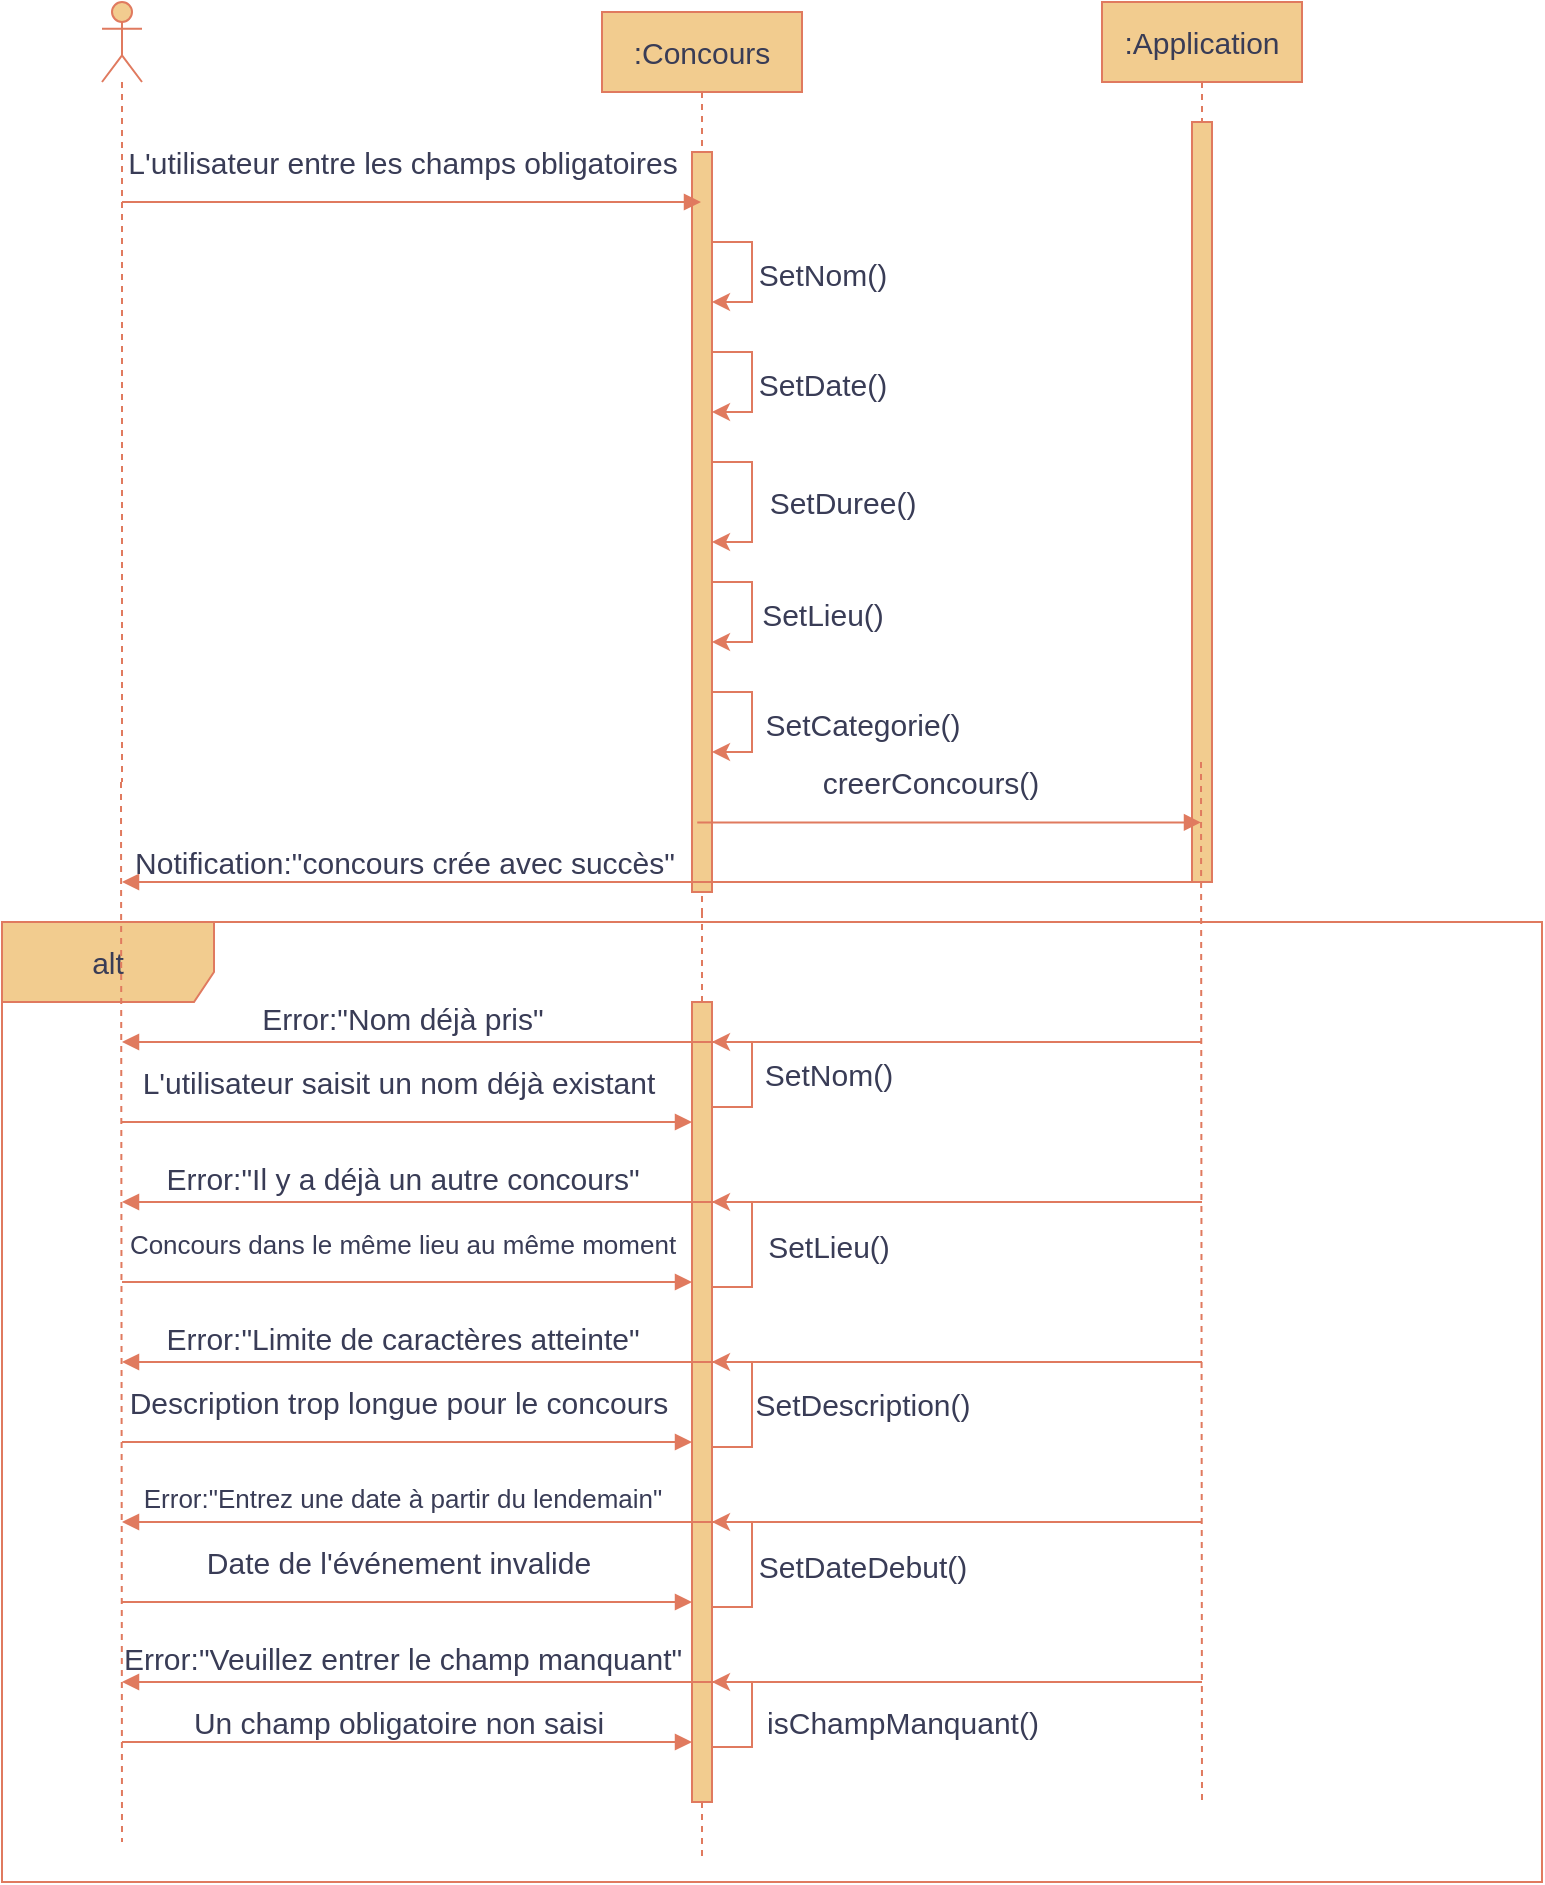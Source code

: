 <mxfile version="24.5.1" type="github">
  <diagram name="Page-1" id="fdAoEQVvMbO95dPxKYBk">
    <mxGraphModel dx="2037" dy="634" grid="1" gridSize="10" guides="1" tooltips="1" connect="1" arrows="1" fold="1" page="1" pageScale="1" pageWidth="827" pageHeight="1169" math="0" shadow="0">
      <root>
        <mxCell id="0" />
        <mxCell id="1" parent="0" />
        <mxCell id="YwSZnxOSZAGfmVUnm9KU-13" value="" style="shape=umlLifeline;perimeter=lifelinePerimeter;whiteSpace=wrap;html=1;container=1;dropTarget=0;collapsible=0;recursiveResize=0;outlineConnect=0;portConstraint=eastwest;newEdgeStyle={&quot;curved&quot;:0,&quot;rounded&quot;:0};participant=umlActor;fontSize=15;labelBackgroundColor=none;fillColor=#F2CC8F;strokeColor=#E07A5F;fontColor=#393C56;" parent="1" vertex="1">
          <mxGeometry x="40" y="240" width="20" height="390" as="geometry" />
        </mxCell>
        <mxCell id="YwSZnxOSZAGfmVUnm9KU-17" value=":Concours" style="shape=umlLifeline;perimeter=lifelinePerimeter;whiteSpace=wrap;html=1;container=1;dropTarget=0;collapsible=0;recursiveResize=0;outlineConnect=0;portConstraint=eastwest;newEdgeStyle={&quot;curved&quot;:0,&quot;rounded&quot;:0};fontSize=15;labelBackgroundColor=none;fillColor=#F2CC8F;strokeColor=#E07A5F;fontColor=#393C56;" parent="1" vertex="1">
          <mxGeometry x="290" y="245" width="100" height="450" as="geometry" />
        </mxCell>
        <mxCell id="YwSZnxOSZAGfmVUnm9KU-18" value="&lt;span style=&quot;color: rgba(0, 0, 0, 0); font-family: monospace; font-size: 0px; text-align: start;&quot;&gt;%3CmxGraphModel%3E%3Croot%3E%3CmxCell%20id%3D%220%22%2F%3E%3CmxCell%20id%3D%221%22%20parent%3D%220%22%2F%3E%3CmxCell%20id%3D%222%22%20value%3D%22%22%20style%3D%22edgeStyle%3DsegmentEdgeStyle%3BendArrow%3Dclassic%3Bhtml%3D1%3Bcurved%3D0%3Brounded%3D0%3BendSize%3D8%3BstartSize%3D8%3BstrokeColor%3D%23E07A5F%3BfontColor%3D%23393C56%3BfillColor%3D%23F2CC8F%3BexitX%3D0.861%3BexitY%3D0.206%3BexitDx%3D0%3BexitDy%3D0%3BexitPerimeter%3D0%3B%22%20edge%3D%221%22%20parent%3D%221%22%3E%3CmxGeometry%20width%3D%2250%22%20height%3D%2250%22%20relative%3D%221%22%20as%3D%22geometry%22%3E%3CmxPoint%20x%3D%22344%22%20y%3D%22362%22%20as%3D%22sourcePoint%22%2F%3E%3CmxPoint%20x%3D%22445%22%20y%3D%22400%22%20as%3D%22targetPoint%22%2F%3E%3C%2FmxGeometry%3E%3C%2FmxCell%3E%3CmxCell%20id%3D%223%22%20value%3D%22%26lt%3Bspan%20style%3D%26quot%3Bfont-size%3A%2015px%3B%20background-color%3A%20rgb(251%2C%20251%2C%20251)%3B%26quot%3B%26gt%3BsetNom()%26lt%3B%2Fspan%26gt%3B%22%20style%3D%22edgeLabel%3Bhtml%3D1%3Balign%3Dcenter%3BverticalAlign%3Dmiddle%3Bresizable%3D0%3Bpoints%3D%5B%5D%3BstrokeColor%3D%23E07A5F%3BfontColor%3D%23393C56%3BfillColor%3D%23F2CC8F%3B%22%20vertex%3D%221%22%20connectable%3D%220%22%20parent%3D%222%22%3E%3CmxGeometry%20x%3D%220.72%22%20y%3D%22-1%22%20relative%3D%221%22%20as%3D%22geometry%22%3E%3CmxPoint%20x%3D%2246%22%20y%3D%22-1%22%20as%3D%22offset%22%2F%3E%3C%2FmxGeometry%3E%3C%2FmxCell%3E%3C%2Froot%3E%3C%2FmxGraphModel%3E&lt;/span&gt;" style="html=1;points=[[0,0,0,0,5],[0,1,0,0,-5],[1,0,0,0,5],[1,1,0,0,-5]];perimeter=orthogonalPerimeter;outlineConnect=0;targetShapes=umlLifeline;portConstraint=eastwest;newEdgeStyle={&quot;curved&quot;:0,&quot;rounded&quot;:0};fontSize=15;labelBackgroundColor=none;fillColor=#F2CC8F;strokeColor=#E07A5F;fontColor=#393C56;" parent="YwSZnxOSZAGfmVUnm9KU-17" vertex="1">
          <mxGeometry x="45" y="70" width="10" height="370" as="geometry" />
        </mxCell>
        <mxCell id="6GCMAw3Al3JXhv_3c7TU-80" style="edgeStyle=orthogonalEdgeStyle;rounded=0;orthogonalLoop=1;jettySize=auto;html=1;curved=0;strokeColor=#E07A5F;fontColor=#393C56;fillColor=#F2CC8F;" parent="YwSZnxOSZAGfmVUnm9KU-17" source="YwSZnxOSZAGfmVUnm9KU-18" target="YwSZnxOSZAGfmVUnm9KU-18" edge="1">
          <mxGeometry relative="1" as="geometry">
            <Array as="points">
              <mxPoint x="75" y="115" />
              <mxPoint x="75" y="145" />
            </Array>
          </mxGeometry>
        </mxCell>
        <mxCell id="6GCMAw3Al3JXhv_3c7TU-81" value="SetNom()" style="edgeLabel;html=1;align=center;verticalAlign=middle;resizable=0;points=[];strokeColor=#E07A5F;fontColor=#393C56;fillColor=#F2CC8F;fontSize=15;" parent="6GCMAw3Al3JXhv_3c7TU-80" vertex="1" connectable="0">
          <mxGeometry x="-0.135" y="1" relative="1" as="geometry">
            <mxPoint x="34" y="5" as="offset" />
          </mxGeometry>
        </mxCell>
        <mxCell id="6GCMAw3Al3JXhv_3c7TU-92" style="edgeStyle=orthogonalEdgeStyle;rounded=0;orthogonalLoop=1;jettySize=auto;html=1;curved=0;strokeColor=#E07A5F;fontColor=#393C56;fillColor=#F2CC8F;" parent="YwSZnxOSZAGfmVUnm9KU-17" source="YwSZnxOSZAGfmVUnm9KU-18" target="YwSZnxOSZAGfmVUnm9KU-18" edge="1">
          <mxGeometry relative="1" as="geometry">
            <mxPoint x="55" y="235" as="sourcePoint" />
            <mxPoint x="55" y="265" as="targetPoint" />
            <Array as="points">
              <mxPoint x="75" y="225" />
              <mxPoint x="75" y="265" />
            </Array>
          </mxGeometry>
        </mxCell>
        <mxCell id="6GCMAw3Al3JXhv_3c7TU-93" value="SetDuree()" style="edgeLabel;html=1;align=center;verticalAlign=middle;resizable=0;points=[];strokeColor=#E07A5F;fontColor=#393C56;fillColor=#F2CC8F;fontSize=15;" parent="6GCMAw3Al3JXhv_3c7TU-92" vertex="1" connectable="0">
          <mxGeometry x="-0.135" y="1" relative="1" as="geometry">
            <mxPoint x="44" y="5" as="offset" />
          </mxGeometry>
        </mxCell>
        <mxCell id="6GCMAw3Al3JXhv_3c7TU-94" style="edgeStyle=orthogonalEdgeStyle;rounded=0;orthogonalLoop=1;jettySize=auto;html=1;curved=0;strokeColor=#E07A5F;fontColor=#393C56;fillColor=#F2CC8F;" parent="YwSZnxOSZAGfmVUnm9KU-17" source="YwSZnxOSZAGfmVUnm9KU-18" target="YwSZnxOSZAGfmVUnm9KU-18" edge="1">
          <mxGeometry relative="1" as="geometry">
            <mxPoint x="55" y="285" as="sourcePoint" />
            <mxPoint x="55" y="315" as="targetPoint" />
            <Array as="points">
              <mxPoint x="75" y="285" />
              <mxPoint x="75" y="315" />
            </Array>
          </mxGeometry>
        </mxCell>
        <mxCell id="6GCMAw3Al3JXhv_3c7TU-95" value="SetLieu()" style="edgeLabel;html=1;align=center;verticalAlign=middle;resizable=0;points=[];strokeColor=#E07A5F;fontColor=#393C56;fillColor=#F2CC8F;fontSize=15;" parent="6GCMAw3Al3JXhv_3c7TU-94" vertex="1" connectable="0">
          <mxGeometry x="-0.135" y="1" relative="1" as="geometry">
            <mxPoint x="34" y="5" as="offset" />
          </mxGeometry>
        </mxCell>
        <mxCell id="YwSZnxOSZAGfmVUnm9KU-19" value="" style="html=1;verticalAlign=bottom;endArrow=block;curved=0;rounded=0;fontSize=15;labelBackgroundColor=none;strokeColor=#E07A5F;fontColor=default;" parent="1" target="YwSZnxOSZAGfmVUnm9KU-17" edge="1">
          <mxGeometry width="80" relative="1" as="geometry">
            <mxPoint x="50" y="340" as="sourcePoint" />
            <mxPoint x="320" y="340" as="targetPoint" />
          </mxGeometry>
        </mxCell>
        <mxCell id="YwSZnxOSZAGfmVUnm9KU-23" value="L&#39;utilisateur entre les champs obligatoires" style="edgeLabel;html=1;align=center;verticalAlign=middle;resizable=0;points=[];fontSize=15;labelBackgroundColor=none;fontColor=#393C56;" parent="YwSZnxOSZAGfmVUnm9KU-19" vertex="1" connectable="0">
          <mxGeometry x="-0.076" y="4" relative="1" as="geometry">
            <mxPoint x="6" y="-16" as="offset" />
          </mxGeometry>
        </mxCell>
        <mxCell id="YwSZnxOSZAGfmVUnm9KU-20" value=":Application" style="shape=umlLifeline;perimeter=lifelinePerimeter;whiteSpace=wrap;html=1;container=1;dropTarget=0;collapsible=0;recursiveResize=0;outlineConnect=0;portConstraint=eastwest;newEdgeStyle={&quot;curved&quot;:0,&quot;rounded&quot;:0};fontSize=15;labelBackgroundColor=none;fillColor=#F2CC8F;strokeColor=#E07A5F;fontColor=#393C56;" parent="1" vertex="1">
          <mxGeometry x="540" y="240" width="100" height="440" as="geometry" />
        </mxCell>
        <mxCell id="YwSZnxOSZAGfmVUnm9KU-21" value="" style="html=1;points=[[0,0,0,0,5],[0,1,0,0,-5],[1,0,0,0,5],[1,1,0,0,-5]];perimeter=orthogonalPerimeter;outlineConnect=0;targetShapes=umlLifeline;portConstraint=eastwest;newEdgeStyle={&quot;curved&quot;:0,&quot;rounded&quot;:0};fontSize=15;labelBackgroundColor=none;fillColor=#F2CC8F;strokeColor=#E07A5F;fontColor=#393C56;" parent="YwSZnxOSZAGfmVUnm9KU-20" vertex="1">
          <mxGeometry x="45" y="60" width="10" height="380" as="geometry" />
        </mxCell>
        <mxCell id="9qj4UcXm1KwkEZ2GntjI-13" value="" style="endArrow=none;dashed=1;html=1;rounded=0;labelBackgroundColor=none;strokeColor=#E07A5F;fontColor=default;" parent="1" source="YwSZnxOSZAGfmVUnm9KU-17" edge="1">
          <mxGeometry width="50" height="50" relative="1" as="geometry">
            <mxPoint x="340" y="625" as="sourcePoint" />
            <mxPoint x="340" y="625" as="targetPoint" />
          </mxGeometry>
        </mxCell>
        <mxCell id="6GCMAw3Al3JXhv_3c7TU-46" value="&lt;font style=&quot;font-size: 15px;&quot;&gt;alt&lt;/font&gt;" style="shape=umlFrame;whiteSpace=wrap;html=1;pointerEvents=0;width=106;height=40;labelBackgroundColor=none;fillColor=#F2CC8F;strokeColor=#E07A5F;fontColor=#393C56;" parent="1" vertex="1">
          <mxGeometry x="-10" y="700" width="770" height="480" as="geometry" />
        </mxCell>
        <mxCell id="6GCMAw3Al3JXhv_3c7TU-58" value="" style="endArrow=none;dashed=1;html=1;rounded=0;labelBackgroundColor=none;strokeColor=#E07A5F;fontColor=default;" parent="1" edge="1">
          <mxGeometry width="50" height="50" relative="1" as="geometry">
            <mxPoint x="49.5" y="630" as="sourcePoint" />
            <mxPoint x="50" y="1160" as="targetPoint" />
          </mxGeometry>
        </mxCell>
        <mxCell id="6GCMAw3Al3JXhv_3c7TU-25" value="" style="endArrow=none;dashed=1;html=1;rounded=0;labelBackgroundColor=none;strokeColor=#E07A5F;fontColor=default;" parent="1" source="6GCMAw3Al3JXhv_3c7TU-139" edge="1">
          <mxGeometry width="50" height="50" relative="1" as="geometry">
            <mxPoint x="340" y="620" as="sourcePoint" />
            <mxPoint x="340" y="1170" as="targetPoint" />
          </mxGeometry>
        </mxCell>
        <mxCell id="6GCMAw3Al3JXhv_3c7TU-90" style="edgeStyle=orthogonalEdgeStyle;rounded=0;orthogonalLoop=1;jettySize=auto;html=1;curved=0;strokeColor=#E07A5F;fontColor=#393C56;fillColor=#F2CC8F;" parent="1" source="YwSZnxOSZAGfmVUnm9KU-18" edge="1">
          <mxGeometry relative="1" as="geometry">
            <mxPoint x="345" y="415" as="sourcePoint" />
            <mxPoint x="345" y="445" as="targetPoint" />
            <Array as="points">
              <mxPoint x="365" y="415" />
              <mxPoint x="365" y="445" />
            </Array>
          </mxGeometry>
        </mxCell>
        <mxCell id="6GCMAw3Al3JXhv_3c7TU-91" value="SetDate()" style="edgeLabel;html=1;align=center;verticalAlign=middle;resizable=0;points=[];strokeColor=#E07A5F;fontColor=#393C56;fillColor=#F2CC8F;fontSize=15;" parent="6GCMAw3Al3JXhv_3c7TU-90" vertex="1" connectable="0">
          <mxGeometry x="-0.135" y="1" relative="1" as="geometry">
            <mxPoint x="34" y="5" as="offset" />
          </mxGeometry>
        </mxCell>
        <mxCell id="6GCMAw3Al3JXhv_3c7TU-96" style="edgeStyle=orthogonalEdgeStyle;rounded=0;orthogonalLoop=1;jettySize=auto;html=1;curved=0;strokeColor=#E07A5F;fontColor=#393C56;fillColor=#F2CC8F;" parent="1" edge="1">
          <mxGeometry relative="1" as="geometry">
            <mxPoint x="345" y="585" as="sourcePoint" />
            <mxPoint x="345" y="615" as="targetPoint" />
            <Array as="points">
              <mxPoint x="365" y="585" />
              <mxPoint x="365" y="615" />
            </Array>
          </mxGeometry>
        </mxCell>
        <mxCell id="6GCMAw3Al3JXhv_3c7TU-97" value="SetCategorie()" style="edgeLabel;html=1;align=center;verticalAlign=middle;resizable=0;points=[];strokeColor=#E07A5F;fontColor=#393C56;fillColor=#F2CC8F;fontSize=15;" parent="6GCMAw3Al3JXhv_3c7TU-96" vertex="1" connectable="0">
          <mxGeometry x="-0.135" y="1" relative="1" as="geometry">
            <mxPoint x="54" y="5" as="offset" />
          </mxGeometry>
        </mxCell>
        <mxCell id="6GCMAw3Al3JXhv_3c7TU-100" value="" style="html=1;verticalAlign=bottom;endArrow=block;curved=0;rounded=0;fontSize=15;labelBackgroundColor=none;strokeColor=#E07A5F;fontColor=default;exitX=0.261;exitY=0.906;exitDx=0;exitDy=0;exitPerimeter=0;" parent="1" source="YwSZnxOSZAGfmVUnm9KU-18" target="YwSZnxOSZAGfmVUnm9KU-20" edge="1">
          <mxGeometry width="80" relative="1" as="geometry">
            <mxPoint x="345" y="650" as="sourcePoint" />
            <mxPoint x="580" y="650" as="targetPoint" />
          </mxGeometry>
        </mxCell>
        <mxCell id="6GCMAw3Al3JXhv_3c7TU-101" value="creerConcours()" style="edgeLabel;html=1;align=center;verticalAlign=middle;resizable=0;points=[];fontSize=15;labelBackgroundColor=none;fontColor=#393C56;" parent="6GCMAw3Al3JXhv_3c7TU-100" vertex="1" connectable="0">
          <mxGeometry x="-0.076" y="4" relative="1" as="geometry">
            <mxPoint y="-16" as="offset" />
          </mxGeometry>
        </mxCell>
        <mxCell id="6GCMAw3Al3JXhv_3c7TU-103" value="" style="endArrow=none;dashed=1;html=1;rounded=0;labelBackgroundColor=none;strokeColor=#E07A5F;fontColor=default;" parent="1" edge="1">
          <mxGeometry width="50" height="50" relative="1" as="geometry">
            <mxPoint x="589.5" y="620" as="sourcePoint" />
            <mxPoint x="590" y="1140" as="targetPoint" />
          </mxGeometry>
        </mxCell>
        <mxCell id="6GCMAw3Al3JXhv_3c7TU-104" value="" style="html=1;verticalAlign=bottom;endArrow=block;curved=0;rounded=0;fontSize=15;labelBackgroundColor=none;strokeColor=#E07A5F;fontColor=default;" parent="1" source="YwSZnxOSZAGfmVUnm9KU-20" edge="1">
          <mxGeometry width="80" relative="1" as="geometry">
            <mxPoint x="590" y="680" as="sourcePoint" />
            <mxPoint x="50" y="680" as="targetPoint" />
          </mxGeometry>
        </mxCell>
        <mxCell id="6GCMAw3Al3JXhv_3c7TU-105" value="Notification:&quot;concours crée avec succès&quot;" style="edgeLabel;html=1;align=center;verticalAlign=middle;resizable=0;points=[];fontSize=15;labelBackgroundColor=none;fontColor=#393C56;" parent="6GCMAw3Al3JXhv_3c7TU-104" vertex="1" connectable="0">
          <mxGeometry x="-0.076" y="4" relative="1" as="geometry">
            <mxPoint x="-150" y="-14" as="offset" />
          </mxGeometry>
        </mxCell>
        <mxCell id="6GCMAw3Al3JXhv_3c7TU-107" value="" style="html=1;verticalAlign=bottom;endArrow=block;curved=0;rounded=0;fontSize=15;labelBackgroundColor=none;strokeColor=#E07A5F;fontColor=default;" parent="1" edge="1">
          <mxGeometry width="80" relative="1" as="geometry">
            <mxPoint x="50" y="800" as="sourcePoint" />
            <mxPoint x="335" y="800" as="targetPoint" />
          </mxGeometry>
        </mxCell>
        <mxCell id="6GCMAw3Al3JXhv_3c7TU-108" value="L&#39;utilisateur saisit un nom déjà existant" style="edgeLabel;html=1;align=center;verticalAlign=middle;resizable=0;points=[];fontSize=15;labelBackgroundColor=none;fontColor=#393C56;" parent="6GCMAw3Al3JXhv_3c7TU-107" vertex="1" connectable="0">
          <mxGeometry x="-0.076" y="4" relative="1" as="geometry">
            <mxPoint x="6" y="-16" as="offset" />
          </mxGeometry>
        </mxCell>
        <mxCell id="6GCMAw3Al3JXhv_3c7TU-109" value="" style="html=1;verticalAlign=bottom;endArrow=block;curved=0;rounded=0;fontSize=15;labelBackgroundColor=none;strokeColor=#E07A5F;fontColor=default;" parent="1" edge="1" target="6GCMAw3Al3JXhv_3c7TU-139">
          <mxGeometry width="80" relative="1" as="geometry">
            <mxPoint x="50" y="880" as="sourcePoint" />
            <mxPoint x="310" y="880" as="targetPoint" />
          </mxGeometry>
        </mxCell>
        <mxCell id="6GCMAw3Al3JXhv_3c7TU-110" value="&lt;font style=&quot;font-size: 13px;&quot;&gt;Concours dans le même lieu au même moment&lt;/font&gt;" style="edgeLabel;html=1;align=center;verticalAlign=middle;resizable=0;points=[];fontSize=15;labelBackgroundColor=none;fontColor=#393C56;" parent="6GCMAw3Al3JXhv_3c7TU-109" vertex="1" connectable="0">
          <mxGeometry x="-0.076" y="4" relative="1" as="geometry">
            <mxPoint x="8" y="-16" as="offset" />
          </mxGeometry>
        </mxCell>
        <mxCell id="6GCMAw3Al3JXhv_3c7TU-111" value="" style="html=1;verticalAlign=bottom;endArrow=block;curved=0;rounded=0;fontSize=15;labelBackgroundColor=none;strokeColor=#E07A5F;fontColor=default;" parent="1" edge="1">
          <mxGeometry width="80" relative="1" as="geometry">
            <mxPoint x="50" y="1110" as="sourcePoint" />
            <mxPoint x="335" y="1110" as="targetPoint" />
          </mxGeometry>
        </mxCell>
        <mxCell id="6GCMAw3Al3JXhv_3c7TU-112" value="&lt;font style=&quot;font-size: 15px;&quot;&gt;Un champ obligatoire non saisi&lt;/font&gt;" style="edgeLabel;html=1;align=center;verticalAlign=middle;resizable=0;points=[];fontSize=12.5;labelBackgroundColor=none;fontColor=#393C56;" parent="6GCMAw3Al3JXhv_3c7TU-111" vertex="1" connectable="0">
          <mxGeometry x="-0.076" y="4" relative="1" as="geometry">
            <mxPoint x="6" y="-6" as="offset" />
          </mxGeometry>
        </mxCell>
        <mxCell id="6GCMAw3Al3JXhv_3c7TU-113" value="" style="html=1;verticalAlign=bottom;endArrow=block;curved=0;rounded=0;fontSize=15;labelBackgroundColor=none;strokeColor=#E07A5F;fontColor=default;" parent="1" edge="1">
          <mxGeometry width="80" relative="1" as="geometry">
            <mxPoint x="50" y="960" as="sourcePoint" />
            <mxPoint x="335" y="960" as="targetPoint" />
          </mxGeometry>
        </mxCell>
        <mxCell id="6GCMAw3Al3JXhv_3c7TU-114" value="Description trop longue pour le concours" style="edgeLabel;html=1;align=center;verticalAlign=middle;resizable=0;points=[];fontSize=15;labelBackgroundColor=none;fontColor=#393C56;" parent="6GCMAw3Al3JXhv_3c7TU-113" vertex="1" connectable="0">
          <mxGeometry x="-0.076" y="4" relative="1" as="geometry">
            <mxPoint x="6" y="-16" as="offset" />
          </mxGeometry>
        </mxCell>
        <mxCell id="6GCMAw3Al3JXhv_3c7TU-115" value="" style="html=1;verticalAlign=bottom;endArrow=block;curved=0;rounded=0;fontSize=15;labelBackgroundColor=none;strokeColor=#E07A5F;fontColor=default;" parent="1" edge="1">
          <mxGeometry width="80" relative="1" as="geometry">
            <mxPoint x="50" y="1040" as="sourcePoint" />
            <mxPoint x="335" y="1040" as="targetPoint" />
          </mxGeometry>
        </mxCell>
        <mxCell id="6GCMAw3Al3JXhv_3c7TU-116" value="Date de l&#39;événement invalide" style="edgeLabel;html=1;align=center;verticalAlign=middle;resizable=0;points=[];fontSize=15;labelBackgroundColor=none;fontColor=#393C56;" parent="6GCMAw3Al3JXhv_3c7TU-115" vertex="1" connectable="0">
          <mxGeometry x="-0.076" y="4" relative="1" as="geometry">
            <mxPoint x="6" y="-16" as="offset" />
          </mxGeometry>
        </mxCell>
        <mxCell id="6GCMAw3Al3JXhv_3c7TU-140" value="" style="endArrow=none;dashed=1;html=1;rounded=0;labelBackgroundColor=none;strokeColor=#E07A5F;fontColor=default;" parent="1" source="YwSZnxOSZAGfmVUnm9KU-17" target="6GCMAw3Al3JXhv_3c7TU-139" edge="1">
          <mxGeometry width="50" height="50" relative="1" as="geometry">
            <mxPoint x="340" y="695" as="sourcePoint" />
            <mxPoint x="340" y="1080" as="targetPoint" />
          </mxGeometry>
        </mxCell>
        <mxCell id="6GCMAw3Al3JXhv_3c7TU-139" value="&lt;span style=&quot;color: rgba(0, 0, 0, 0); font-family: monospace; font-size: 0px; text-align: start;&quot;&gt;%3CmxGraphModel%3E%3Croot%3E%3CmxCell%20id%3D%220%22%2F%3E%3CmxCell%20id%3D%221%22%20parent%3D%220%22%2F%3E%3CmxCell%20id%3D%222%22%20value%3D%22%22%20style%3D%22edgeStyle%3DsegmentEdgeStyle%3BendArrow%3Dclassic%3Bhtml%3D1%3Bcurved%3D0%3Brounded%3D0%3BendSize%3D8%3BstartSize%3D8%3BstrokeColor%3D%23E07A5F%3BfontColor%3D%23393C56%3BfillColor%3D%23F2CC8F%3BexitX%3D0.861%3BexitY%3D0.206%3BexitDx%3D0%3BexitDy%3D0%3BexitPerimeter%3D0%3B%22%20edge%3D%221%22%20parent%3D%221%22%3E%3CmxGeometry%20width%3D%2250%22%20height%3D%2250%22%20relative%3D%221%22%20as%3D%22geometry%22%3E%3CmxPoint%20x%3D%22344%22%20y%3D%22362%22%20as%3D%22sourcePoint%22%2F%3E%3CmxPoint%20x%3D%22445%22%20y%3D%22400%22%20as%3D%22targetPoint%22%2F%3E%3C%2FmxGeometry%3E%3C%2FmxCell%3E%3CmxCell%20id%3D%223%22%20value%3D%22%26lt%3Bspan%20style%3D%26quot%3Bfont-size%3A%2015px%3B%20background-color%3A%20rgb(251%2C%20251%2C%20251)%3B%26quot%3B%26gt%3BsetNom()%26lt%3B%2Fspan%26gt%3B%22%20style%3D%22edgeLabel%3Bhtml%3D1%3Balign%3Dcenter%3BverticalAlign%3Dmiddle%3Bresizable%3D0%3Bpoints%3D%5B%5D%3BstrokeColor%3D%23E07A5F%3BfontColor%3D%23393C56%3BfillColor%3D%23F2CC8F%3B%22%20vertex%3D%221%22%20connectable%3D%220%22%20parent%3D%222%22%3E%3CmxGeometry%20x%3D%220.72%22%20y%3D%22-1%22%20relative%3D%221%22%20as%3D%22geometry%22%3E%3CmxPoint%20x%3D%2246%22%20y%3D%22-1%22%20as%3D%22offset%22%2F%3E%3C%2FmxGeometry%3E%3C%2FmxCell%3E%3C%2Froot%3E%3C%2FmxGraphModel%3E&lt;/span&gt;" style="html=1;points=[[0,0,0,0,5],[0,1,0,0,-5],[1,0,0,0,5],[1,1,0,0,-5]];perimeter=orthogonalPerimeter;outlineConnect=0;targetShapes=umlLifeline;portConstraint=eastwest;newEdgeStyle={&quot;curved&quot;:0,&quot;rounded&quot;:0};fontSize=15;labelBackgroundColor=none;fillColor=#F2CC8F;strokeColor=#E07A5F;fontColor=#393C56;" parent="1" vertex="1">
          <mxGeometry x="335" y="740" width="10" height="400" as="geometry" />
        </mxCell>
        <mxCell id="6GCMAw3Al3JXhv_3c7TU-141" style="edgeStyle=orthogonalEdgeStyle;rounded=0;orthogonalLoop=1;jettySize=auto;html=1;curved=0;strokeColor=#E07A5F;fontColor=#393C56;fillColor=#F2CC8F;" parent="1" target="6GCMAw3Al3JXhv_3c7TU-139" edge="1">
          <mxGeometry relative="1" as="geometry">
            <mxPoint x="345" y="792.5" as="sourcePoint" />
            <mxPoint x="345" y="822.5" as="targetPoint" />
            <Array as="points">
              <mxPoint x="365" y="793" />
              <mxPoint x="365" y="760" />
            </Array>
          </mxGeometry>
        </mxCell>
        <mxCell id="6GCMAw3Al3JXhv_3c7TU-142" value="SetNom()" style="edgeLabel;html=1;align=center;verticalAlign=middle;resizable=0;points=[];strokeColor=#E07A5F;fontColor=#393C56;fillColor=#F2CC8F;fontSize=15;" parent="6GCMAw3Al3JXhv_3c7TU-141" vertex="1" connectable="0">
          <mxGeometry x="-0.135" y="1" relative="1" as="geometry">
            <mxPoint x="39" y="-5" as="offset" />
          </mxGeometry>
        </mxCell>
        <mxCell id="bZFifMh8kxqLAQa0qxzS-2" style="edgeStyle=orthogonalEdgeStyle;rounded=0;orthogonalLoop=1;jettySize=auto;html=1;curved=0;strokeColor=#E07A5F;fontColor=#393C56;fillColor=#F2CC8F;" edge="1" parent="1" target="6GCMAw3Al3JXhv_3c7TU-139">
          <mxGeometry relative="1" as="geometry">
            <mxPoint x="345" y="882.5" as="sourcePoint" />
            <mxPoint x="345" y="860" as="targetPoint" />
            <Array as="points">
              <mxPoint x="365" y="883" />
              <mxPoint x="365" y="840" />
            </Array>
          </mxGeometry>
        </mxCell>
        <mxCell id="bZFifMh8kxqLAQa0qxzS-3" value="SetLieu()" style="edgeLabel;html=1;align=center;verticalAlign=middle;resizable=0;points=[];strokeColor=#E07A5F;fontColor=#393C56;fillColor=#F2CC8F;fontSize=15;" vertex="1" connectable="0" parent="bZFifMh8kxqLAQa0qxzS-2">
          <mxGeometry x="-0.135" y="1" relative="1" as="geometry">
            <mxPoint x="39" y="-5" as="offset" />
          </mxGeometry>
        </mxCell>
        <mxCell id="bZFifMh8kxqLAQa0qxzS-5" style="edgeStyle=orthogonalEdgeStyle;rounded=0;orthogonalLoop=1;jettySize=auto;html=1;curved=0;strokeColor=#E07A5F;fontColor=#393C56;fillColor=#F2CC8F;" edge="1" parent="1" target="6GCMAw3Al3JXhv_3c7TU-139">
          <mxGeometry relative="1" as="geometry">
            <mxPoint x="345" y="962.5" as="sourcePoint" />
            <mxPoint x="345" y="940" as="targetPoint" />
            <Array as="points">
              <mxPoint x="365" y="963" />
              <mxPoint x="365" y="920" />
            </Array>
          </mxGeometry>
        </mxCell>
        <mxCell id="bZFifMh8kxqLAQa0qxzS-6" value="SetDescription()" style="edgeLabel;html=1;align=center;verticalAlign=middle;resizable=0;points=[];strokeColor=#E07A5F;fontColor=#393C56;fillColor=#F2CC8F;fontSize=15;" vertex="1" connectable="0" parent="bZFifMh8kxqLAQa0qxzS-5">
          <mxGeometry x="-0.135" y="1" relative="1" as="geometry">
            <mxPoint x="56" y="-6" as="offset" />
          </mxGeometry>
        </mxCell>
        <mxCell id="bZFifMh8kxqLAQa0qxzS-7" value="" style="html=1;verticalAlign=bottom;endArrow=block;curved=0;rounded=0;fontSize=15;labelBackgroundColor=none;strokeColor=#E07A5F;fontColor=default;" edge="1" parent="1">
          <mxGeometry width="80" relative="1" as="geometry">
            <mxPoint x="590" y="760" as="sourcePoint" />
            <mxPoint x="50" y="760" as="targetPoint" />
          </mxGeometry>
        </mxCell>
        <mxCell id="bZFifMh8kxqLAQa0qxzS-8" value="Error:&quot;Nom déjà pris&quot;" style="edgeLabel;html=1;align=center;verticalAlign=middle;resizable=0;points=[];fontSize=15;labelBackgroundColor=none;fontColor=#393C56;" vertex="1" connectable="0" parent="bZFifMh8kxqLAQa0qxzS-7">
          <mxGeometry x="-0.076" y="4" relative="1" as="geometry">
            <mxPoint x="-151" y="-16" as="offset" />
          </mxGeometry>
        </mxCell>
        <mxCell id="bZFifMh8kxqLAQa0qxzS-9" value="" style="html=1;verticalAlign=bottom;endArrow=block;curved=0;rounded=0;fontSize=15;labelBackgroundColor=none;strokeColor=#E07A5F;fontColor=default;" edge="1" parent="1">
          <mxGeometry width="80" relative="1" as="geometry">
            <mxPoint x="590" y="840" as="sourcePoint" />
            <mxPoint x="50" y="840" as="targetPoint" />
          </mxGeometry>
        </mxCell>
        <mxCell id="bZFifMh8kxqLAQa0qxzS-10" value="Error:&quot;Il y a déjà un autre concours&quot;" style="edgeLabel;html=1;align=center;verticalAlign=middle;resizable=0;points=[];fontSize=15;labelBackgroundColor=none;fontColor=#393C56;" vertex="1" connectable="0" parent="bZFifMh8kxqLAQa0qxzS-9">
          <mxGeometry x="-0.076" y="4" relative="1" as="geometry">
            <mxPoint x="-151" y="-16" as="offset" />
          </mxGeometry>
        </mxCell>
        <mxCell id="bZFifMh8kxqLAQa0qxzS-11" style="edgeStyle=orthogonalEdgeStyle;rounded=0;orthogonalLoop=1;jettySize=auto;html=1;curved=0;strokeColor=#E07A5F;fontColor=#393C56;fillColor=#F2CC8F;" edge="1" parent="1" target="6GCMAw3Al3JXhv_3c7TU-139">
          <mxGeometry relative="1" as="geometry">
            <mxPoint x="345" y="1042.5" as="sourcePoint" />
            <mxPoint x="345" y="1020" as="targetPoint" />
            <Array as="points">
              <mxPoint x="365" y="1043" />
              <mxPoint x="365" y="1000" />
            </Array>
          </mxGeometry>
        </mxCell>
        <mxCell id="bZFifMh8kxqLAQa0qxzS-12" value="SetDateDebut()" style="edgeLabel;html=1;align=center;verticalAlign=middle;resizable=0;points=[];strokeColor=#E07A5F;fontColor=#393C56;fillColor=#F2CC8F;fontSize=15;" vertex="1" connectable="0" parent="bZFifMh8kxqLAQa0qxzS-11">
          <mxGeometry x="-0.135" y="1" relative="1" as="geometry">
            <mxPoint x="56" y="-5" as="offset" />
          </mxGeometry>
        </mxCell>
        <mxCell id="bZFifMh8kxqLAQa0qxzS-13" value="" style="html=1;verticalAlign=bottom;endArrow=block;curved=0;rounded=0;fontSize=15;labelBackgroundColor=none;strokeColor=#E07A5F;fontColor=default;" edge="1" parent="1">
          <mxGeometry width="80" relative="1" as="geometry">
            <mxPoint x="590" y="920" as="sourcePoint" />
            <mxPoint x="50" y="920" as="targetPoint" />
          </mxGeometry>
        </mxCell>
        <mxCell id="bZFifMh8kxqLAQa0qxzS-14" value="Error:&quot;Limite de caractères atteinte&quot;" style="edgeLabel;html=1;align=center;verticalAlign=middle;resizable=0;points=[];fontSize=15;labelBackgroundColor=none;fontColor=#393C56;" vertex="1" connectable="0" parent="bZFifMh8kxqLAQa0qxzS-13">
          <mxGeometry x="-0.076" y="4" relative="1" as="geometry">
            <mxPoint x="-151" y="-16" as="offset" />
          </mxGeometry>
        </mxCell>
        <mxCell id="bZFifMh8kxqLAQa0qxzS-16" value="" style="html=1;verticalAlign=bottom;endArrow=block;curved=0;rounded=0;fontSize=15;labelBackgroundColor=none;strokeColor=#E07A5F;fontColor=default;" edge="1" parent="1">
          <mxGeometry width="80" relative="1" as="geometry">
            <mxPoint x="590" y="1000" as="sourcePoint" />
            <mxPoint x="50" y="1000" as="targetPoint" />
          </mxGeometry>
        </mxCell>
        <mxCell id="bZFifMh8kxqLAQa0qxzS-17" value="Error:&quot;Entrez une date à partir du lendemain&quot;" style="edgeLabel;html=1;align=center;verticalAlign=middle;resizable=0;points=[];fontSize=13;labelBackgroundColor=none;fontColor=#393C56;" vertex="1" connectable="0" parent="bZFifMh8kxqLAQa0qxzS-16">
          <mxGeometry x="-0.076" y="4" relative="1" as="geometry">
            <mxPoint x="-151" y="-16" as="offset" />
          </mxGeometry>
        </mxCell>
        <mxCell id="bZFifMh8kxqLAQa0qxzS-18" style="edgeStyle=orthogonalEdgeStyle;rounded=0;orthogonalLoop=1;jettySize=auto;html=1;curved=0;strokeColor=#E07A5F;fontColor=#393C56;fillColor=#F2CC8F;" edge="1" parent="1" target="6GCMAw3Al3JXhv_3c7TU-139">
          <mxGeometry relative="1" as="geometry">
            <mxPoint x="345" y="1112.5" as="sourcePoint" />
            <mxPoint x="345" y="1070" as="targetPoint" />
            <Array as="points">
              <mxPoint x="365" y="1113" />
              <mxPoint x="365" y="1080" />
            </Array>
          </mxGeometry>
        </mxCell>
        <mxCell id="bZFifMh8kxqLAQa0qxzS-19" value="isChampManquant()" style="edgeLabel;html=1;align=center;verticalAlign=middle;resizable=0;points=[];strokeColor=#E07A5F;fontColor=#393C56;fillColor=#F2CC8F;fontSize=15;" vertex="1" connectable="0" parent="bZFifMh8kxqLAQa0qxzS-18">
          <mxGeometry x="-0.135" y="1" relative="1" as="geometry">
            <mxPoint x="76" y="-1" as="offset" />
          </mxGeometry>
        </mxCell>
        <mxCell id="bZFifMh8kxqLAQa0qxzS-21" value="" style="html=1;verticalAlign=bottom;endArrow=block;curved=0;rounded=0;fontSize=15;labelBackgroundColor=none;strokeColor=#E07A5F;fontColor=default;" edge="1" parent="1">
          <mxGeometry width="80" relative="1" as="geometry">
            <mxPoint x="590" y="1080" as="sourcePoint" />
            <mxPoint x="50" y="1080" as="targetPoint" />
          </mxGeometry>
        </mxCell>
        <mxCell id="bZFifMh8kxqLAQa0qxzS-22" value="Error:&quot;Veuillez entrer le champ manquant&quot;" style="edgeLabel;html=1;align=center;verticalAlign=middle;resizable=0;points=[];fontSize=15;labelBackgroundColor=none;fontColor=#393C56;" vertex="1" connectable="0" parent="bZFifMh8kxqLAQa0qxzS-21">
          <mxGeometry x="-0.076" y="4" relative="1" as="geometry">
            <mxPoint x="-151" y="-16" as="offset" />
          </mxGeometry>
        </mxCell>
      </root>
    </mxGraphModel>
  </diagram>
</mxfile>
